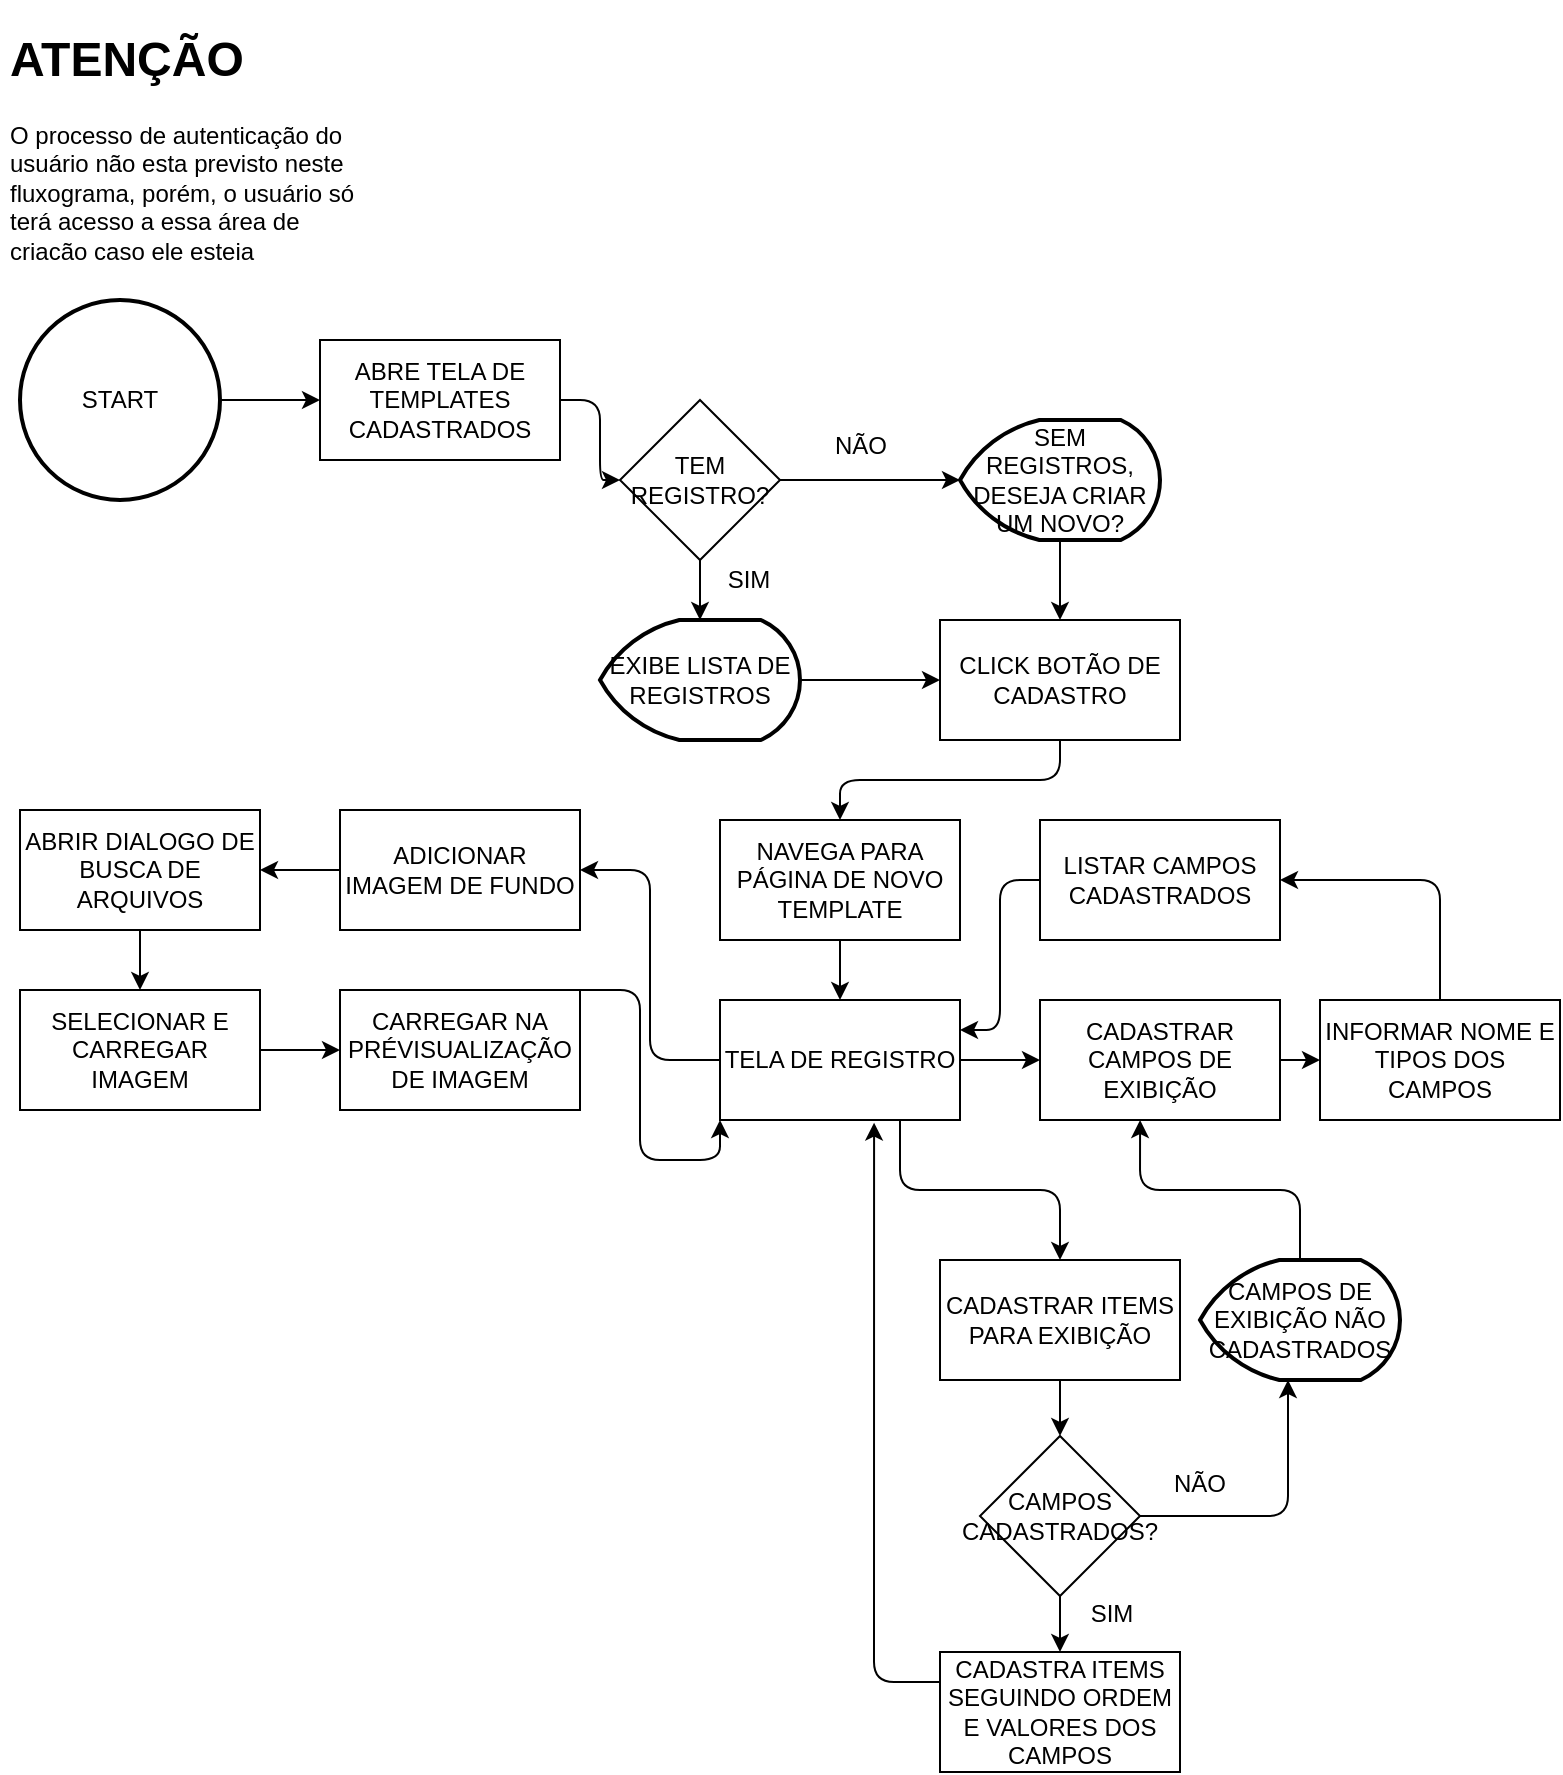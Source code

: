 <mxfile version="13.9.3" type="github">
  <diagram id="C5RBs43oDa-KdzZeNtuy" name="Page-1">
    <mxGraphModel dx="1736" dy="964" grid="1" gridSize="10" guides="1" tooltips="1" connect="1" arrows="1" fold="1" page="1" pageScale="1" pageWidth="827" pageHeight="1169" math="0" shadow="0">
      <root>
        <mxCell id="WIyWlLk6GJQsqaUBKTNV-0" />
        <mxCell id="WIyWlLk6GJQsqaUBKTNV-1" parent="WIyWlLk6GJQsqaUBKTNV-0" />
        <mxCell id="sGQGMvf4_0nQZH8boH3v-2" value="&lt;h1&gt;&lt;span&gt;ATENÇÃO&lt;/span&gt;&lt;/h1&gt;&lt;div&gt;&lt;span&gt;O processo de autenticação do usuário não esta previsto neste fluxograma, porém, o usuário só terá acesso a essa área de criação caso ele esteja autenticado e autorizado.&amp;nbsp;&lt;/span&gt;&lt;/div&gt;" style="text;html=1;strokeColor=none;fillColor=none;spacing=5;spacingTop=-20;whiteSpace=wrap;overflow=hidden;" vertex="1" parent="WIyWlLk6GJQsqaUBKTNV-1">
          <mxGeometry x="40" y="40" width="190" height="120" as="geometry" />
        </mxCell>
        <mxCell id="sGQGMvf4_0nQZH8boH3v-9" value="" style="edgeStyle=orthogonalEdgeStyle;orthogonalLoop=1;jettySize=auto;html=1;" edge="1" parent="WIyWlLk6GJQsqaUBKTNV-1" source="sGQGMvf4_0nQZH8boH3v-3" target="sGQGMvf4_0nQZH8boH3v-8">
          <mxGeometry relative="1" as="geometry" />
        </mxCell>
        <mxCell id="sGQGMvf4_0nQZH8boH3v-3" value="ABRE TELA DE TEMPLATES CADASTRADOS" style="whiteSpace=wrap;html=1;" vertex="1" parent="WIyWlLk6GJQsqaUBKTNV-1">
          <mxGeometry x="200" y="200" width="120" height="60" as="geometry" />
        </mxCell>
        <mxCell id="sGQGMvf4_0nQZH8boH3v-13" value="" style="edgeStyle=orthogonalEdgeStyle;orthogonalLoop=1;jettySize=auto;html=1;" edge="1" parent="WIyWlLk6GJQsqaUBKTNV-1" source="sGQGMvf4_0nQZH8boH3v-8" target="sGQGMvf4_0nQZH8boH3v-30">
          <mxGeometry relative="1" as="geometry">
            <mxPoint x="390" y="340" as="targetPoint" />
          </mxGeometry>
        </mxCell>
        <mxCell id="sGQGMvf4_0nQZH8boH3v-15" value="" style="edgeStyle=orthogonalEdgeStyle;orthogonalLoop=1;jettySize=auto;html=1;entryX=0;entryY=0.5;entryDx=0;entryDy=0;entryPerimeter=0;" edge="1" parent="WIyWlLk6GJQsqaUBKTNV-1" source="sGQGMvf4_0nQZH8boH3v-8" target="sGQGMvf4_0nQZH8boH3v-24">
          <mxGeometry relative="1" as="geometry">
            <mxPoint x="490" y="270" as="targetPoint" />
            <Array as="points">
              <mxPoint x="520" y="270" />
            </Array>
          </mxGeometry>
        </mxCell>
        <mxCell id="sGQGMvf4_0nQZH8boH3v-8" value="TEM REGISTRO?" style="rhombus;whiteSpace=wrap;html=1;" vertex="1" parent="WIyWlLk6GJQsqaUBKTNV-1">
          <mxGeometry x="350" y="230" width="80" height="80" as="geometry" />
        </mxCell>
        <mxCell id="sGQGMvf4_0nQZH8boH3v-11" value="SIM" style="text;html=1;align=center;verticalAlign=middle;resizable=0;points=[];autosize=1;" vertex="1" parent="WIyWlLk6GJQsqaUBKTNV-1">
          <mxGeometry x="394" y="310" width="40" height="20" as="geometry" />
        </mxCell>
        <mxCell id="sGQGMvf4_0nQZH8boH3v-19" style="edgeStyle=orthogonalEdgeStyle;orthogonalLoop=1;jettySize=auto;html=1;exitX=1;exitY=0.5;exitDx=0;exitDy=0;exitPerimeter=0;" edge="1" parent="WIyWlLk6GJQsqaUBKTNV-1" source="sGQGMvf4_0nQZH8boH3v-30" target="sGQGMvf4_0nQZH8boH3v-17">
          <mxGeometry relative="1" as="geometry">
            <mxPoint x="450" y="370" as="sourcePoint" />
          </mxGeometry>
        </mxCell>
        <mxCell id="sGQGMvf4_0nQZH8boH3v-18" value="" style="edgeStyle=orthogonalEdgeStyle;orthogonalLoop=1;jettySize=auto;html=1;" edge="1" parent="WIyWlLk6GJQsqaUBKTNV-1" source="sGQGMvf4_0nQZH8boH3v-24" target="sGQGMvf4_0nQZH8boH3v-17">
          <mxGeometry relative="1" as="geometry">
            <mxPoint x="550" y="300" as="sourcePoint" />
          </mxGeometry>
        </mxCell>
        <mxCell id="sGQGMvf4_0nQZH8boH3v-21" value="" style="edgeStyle=orthogonalEdgeStyle;orthogonalLoop=1;jettySize=auto;html=1;" edge="1" parent="WIyWlLk6GJQsqaUBKTNV-1" source="sGQGMvf4_0nQZH8boH3v-17" target="sGQGMvf4_0nQZH8boH3v-20">
          <mxGeometry relative="1" as="geometry" />
        </mxCell>
        <mxCell id="sGQGMvf4_0nQZH8boH3v-17" value="CLICK BOTÃO DE CADASTRO" style="whiteSpace=wrap;html=1;" vertex="1" parent="WIyWlLk6GJQsqaUBKTNV-1">
          <mxGeometry x="510" y="340" width="120" height="60" as="geometry" />
        </mxCell>
        <mxCell id="sGQGMvf4_0nQZH8boH3v-32" value="" style="edgeStyle=orthogonalEdgeStyle;curved=0;rounded=1;sketch=0;orthogonalLoop=1;jettySize=auto;html=1;" edge="1" parent="WIyWlLk6GJQsqaUBKTNV-1" source="sGQGMvf4_0nQZH8boH3v-20" target="sGQGMvf4_0nQZH8boH3v-31">
          <mxGeometry relative="1" as="geometry" />
        </mxCell>
        <mxCell id="sGQGMvf4_0nQZH8boH3v-20" value="NAVEGA PARA PÁGINA DE NOVO TEMPLATE" style="whiteSpace=wrap;html=1;" vertex="1" parent="WIyWlLk6GJQsqaUBKTNV-1">
          <mxGeometry x="400" y="440" width="120" height="60" as="geometry" />
        </mxCell>
        <mxCell id="sGQGMvf4_0nQZH8boH3v-73" value="" style="edgeStyle=orthogonalEdgeStyle;curved=0;rounded=1;sketch=0;orthogonalLoop=1;jettySize=auto;html=1;" edge="1" parent="WIyWlLk6GJQsqaUBKTNV-1" source="sGQGMvf4_0nQZH8boH3v-22" target="sGQGMvf4_0nQZH8boH3v-3">
          <mxGeometry relative="1" as="geometry" />
        </mxCell>
        <mxCell id="sGQGMvf4_0nQZH8boH3v-22" value="START" style="strokeWidth=2;html=1;shape=mxgraph.flowchart.start_2;whiteSpace=wrap;" vertex="1" parent="WIyWlLk6GJQsqaUBKTNV-1">
          <mxGeometry x="50" y="180" width="100" height="100" as="geometry" />
        </mxCell>
        <mxCell id="sGQGMvf4_0nQZH8boH3v-24" value="SEM REGISTROS, DESEJA CRIAR UM NOVO?" style="strokeWidth=2;html=1;shape=mxgraph.flowchart.display;whiteSpace=wrap;" vertex="1" parent="WIyWlLk6GJQsqaUBKTNV-1">
          <mxGeometry x="520" y="240" width="100" height="60" as="geometry" />
        </mxCell>
        <mxCell id="sGQGMvf4_0nQZH8boH3v-29" value="NÃO" style="text;html=1;align=center;verticalAlign=middle;resizable=0;points=[];autosize=1;" vertex="1" parent="WIyWlLk6GJQsqaUBKTNV-1">
          <mxGeometry x="450" y="243" width="40" height="20" as="geometry" />
        </mxCell>
        <mxCell id="sGQGMvf4_0nQZH8boH3v-30" value="&lt;span&gt;EXIBE LISTA DE REGISTROS&lt;/span&gt;" style="strokeWidth=2;html=1;shape=mxgraph.flowchart.display;whiteSpace=wrap;rounded=0;sketch=0;" vertex="1" parent="WIyWlLk6GJQsqaUBKTNV-1">
          <mxGeometry x="340" y="340" width="100" height="60" as="geometry" />
        </mxCell>
        <mxCell id="sGQGMvf4_0nQZH8boH3v-36" value="" style="edgeStyle=orthogonalEdgeStyle;curved=0;rounded=1;sketch=0;orthogonalLoop=1;jettySize=auto;html=1;" edge="1" parent="WIyWlLk6GJQsqaUBKTNV-1" source="sGQGMvf4_0nQZH8boH3v-31" target="sGQGMvf4_0nQZH8boH3v-35">
          <mxGeometry relative="1" as="geometry" />
        </mxCell>
        <mxCell id="sGQGMvf4_0nQZH8boH3v-38" value="" style="edgeStyle=orthogonalEdgeStyle;curved=0;rounded=1;sketch=0;orthogonalLoop=1;jettySize=auto;html=1;exitX=0.75;exitY=1;exitDx=0;exitDy=0;" edge="1" parent="WIyWlLk6GJQsqaUBKTNV-1" source="sGQGMvf4_0nQZH8boH3v-31" target="sGQGMvf4_0nQZH8boH3v-37">
          <mxGeometry relative="1" as="geometry">
            <mxPoint x="480" y="600" as="sourcePoint" />
          </mxGeometry>
        </mxCell>
        <mxCell id="sGQGMvf4_0nQZH8boH3v-74" style="edgeStyle=orthogonalEdgeStyle;curved=0;rounded=1;sketch=0;orthogonalLoop=1;jettySize=auto;html=1;exitX=0;exitY=0.5;exitDx=0;exitDy=0;entryX=1;entryY=0.5;entryDx=0;entryDy=0;" edge="1" parent="WIyWlLk6GJQsqaUBKTNV-1" source="sGQGMvf4_0nQZH8boH3v-31" target="sGQGMvf4_0nQZH8boH3v-33">
          <mxGeometry relative="1" as="geometry" />
        </mxCell>
        <mxCell id="sGQGMvf4_0nQZH8boH3v-31" value="TELA DE REGISTRO" style="whiteSpace=wrap;html=1;" vertex="1" parent="WIyWlLk6GJQsqaUBKTNV-1">
          <mxGeometry x="400" y="530" width="120" height="60" as="geometry" />
        </mxCell>
        <mxCell id="sGQGMvf4_0nQZH8boH3v-56" value="" style="edgeStyle=orthogonalEdgeStyle;curved=0;rounded=1;sketch=0;orthogonalLoop=1;jettySize=auto;html=1;" edge="1" parent="WIyWlLk6GJQsqaUBKTNV-1" source="sGQGMvf4_0nQZH8boH3v-33" target="sGQGMvf4_0nQZH8boH3v-55">
          <mxGeometry relative="1" as="geometry" />
        </mxCell>
        <mxCell id="sGQGMvf4_0nQZH8boH3v-33" value="ADICIONAR IMAGEM DE FUNDO" style="whiteSpace=wrap;html=1;" vertex="1" parent="WIyWlLk6GJQsqaUBKTNV-1">
          <mxGeometry x="210" y="435" width="120" height="60" as="geometry" />
        </mxCell>
        <mxCell id="sGQGMvf4_0nQZH8boH3v-63" value="" style="edgeStyle=orthogonalEdgeStyle;curved=0;rounded=1;sketch=0;orthogonalLoop=1;jettySize=auto;html=1;" edge="1" parent="WIyWlLk6GJQsqaUBKTNV-1" source="sGQGMvf4_0nQZH8boH3v-35" target="sGQGMvf4_0nQZH8boH3v-62">
          <mxGeometry relative="1" as="geometry" />
        </mxCell>
        <mxCell id="sGQGMvf4_0nQZH8boH3v-35" value="CADASTRAR CAMPOS DE EXIBIÇÃO" style="whiteSpace=wrap;html=1;" vertex="1" parent="WIyWlLk6GJQsqaUBKTNV-1">
          <mxGeometry x="560" y="530" width="120" height="60" as="geometry" />
        </mxCell>
        <mxCell id="sGQGMvf4_0nQZH8boH3v-40" value="" style="edgeStyle=orthogonalEdgeStyle;curved=0;rounded=1;sketch=0;orthogonalLoop=1;jettySize=auto;html=1;" edge="1" parent="WIyWlLk6GJQsqaUBKTNV-1" source="sGQGMvf4_0nQZH8boH3v-37" target="sGQGMvf4_0nQZH8boH3v-39">
          <mxGeometry relative="1" as="geometry" />
        </mxCell>
        <mxCell id="sGQGMvf4_0nQZH8boH3v-37" value="CADASTRAR ITEMS PARA EXIBIÇÃO" style="whiteSpace=wrap;html=1;" vertex="1" parent="WIyWlLk6GJQsqaUBKTNV-1">
          <mxGeometry x="510" y="660" width="120" height="60" as="geometry" />
        </mxCell>
        <mxCell id="sGQGMvf4_0nQZH8boH3v-41" style="edgeStyle=orthogonalEdgeStyle;curved=0;rounded=1;sketch=0;orthogonalLoop=1;jettySize=auto;html=1;exitX=1;exitY=0.5;exitDx=0;exitDy=0;entryX=0.44;entryY=1;entryDx=0;entryDy=0;entryPerimeter=0;" edge="1" parent="WIyWlLk6GJQsqaUBKTNV-1" source="sGQGMvf4_0nQZH8boH3v-39" target="sGQGMvf4_0nQZH8boH3v-48">
          <mxGeometry relative="1" as="geometry" />
        </mxCell>
        <mxCell id="sGQGMvf4_0nQZH8boH3v-45" value="" style="edgeStyle=orthogonalEdgeStyle;curved=0;rounded=1;sketch=0;orthogonalLoop=1;jettySize=auto;html=1;" edge="1" parent="WIyWlLk6GJQsqaUBKTNV-1" source="sGQGMvf4_0nQZH8boH3v-39" target="sGQGMvf4_0nQZH8boH3v-44">
          <mxGeometry relative="1" as="geometry" />
        </mxCell>
        <mxCell id="sGQGMvf4_0nQZH8boH3v-39" value="CAMPOS CADASTRADOS?" style="rhombus;whiteSpace=wrap;html=1;" vertex="1" parent="WIyWlLk6GJQsqaUBKTNV-1">
          <mxGeometry x="530" y="748" width="80" height="80" as="geometry" />
        </mxCell>
        <mxCell id="sGQGMvf4_0nQZH8boH3v-43" value="NÃO" style="text;html=1;strokeColor=none;fillColor=none;align=center;verticalAlign=middle;whiteSpace=wrap;rounded=0;sketch=0;" vertex="1" parent="WIyWlLk6GJQsqaUBKTNV-1">
          <mxGeometry x="620" y="762" width="40" height="20" as="geometry" />
        </mxCell>
        <mxCell id="sGQGMvf4_0nQZH8boH3v-70" style="edgeStyle=orthogonalEdgeStyle;curved=0;rounded=1;sketch=0;orthogonalLoop=1;jettySize=auto;html=1;exitX=0;exitY=0.25;exitDx=0;exitDy=0;entryX=0.642;entryY=1.022;entryDx=0;entryDy=0;entryPerimeter=0;" edge="1" parent="WIyWlLk6GJQsqaUBKTNV-1" source="sGQGMvf4_0nQZH8boH3v-44" target="sGQGMvf4_0nQZH8boH3v-31">
          <mxGeometry relative="1" as="geometry" />
        </mxCell>
        <mxCell id="sGQGMvf4_0nQZH8boH3v-44" value="CADASTRA ITEMS SEGUINDO ORDEM E VALORES DOS CAMPOS" style="whiteSpace=wrap;html=1;" vertex="1" parent="WIyWlLk6GJQsqaUBKTNV-1">
          <mxGeometry x="510" y="856" width="120" height="60" as="geometry" />
        </mxCell>
        <mxCell id="sGQGMvf4_0nQZH8boH3v-46" value="SIM" style="text;html=1;strokeColor=none;fillColor=none;align=center;verticalAlign=middle;whiteSpace=wrap;rounded=0;sketch=0;" vertex="1" parent="WIyWlLk6GJQsqaUBKTNV-1">
          <mxGeometry x="576" y="827" width="40" height="20" as="geometry" />
        </mxCell>
        <mxCell id="sGQGMvf4_0nQZH8boH3v-54" value="" style="edgeStyle=orthogonalEdgeStyle;curved=0;rounded=1;sketch=0;orthogonalLoop=1;jettySize=auto;html=1;entryX=0.417;entryY=1;entryDx=0;entryDy=0;entryPerimeter=0;" edge="1" parent="WIyWlLk6GJQsqaUBKTNV-1" source="sGQGMvf4_0nQZH8boH3v-48" target="sGQGMvf4_0nQZH8boH3v-35">
          <mxGeometry relative="1" as="geometry" />
        </mxCell>
        <mxCell id="sGQGMvf4_0nQZH8boH3v-48" value="CAMPOS DE EXIBIÇÃO NÃO CADASTRADOS" style="strokeWidth=2;html=1;shape=mxgraph.flowchart.display;whiteSpace=wrap;rounded=0;sketch=0;" vertex="1" parent="WIyWlLk6GJQsqaUBKTNV-1">
          <mxGeometry x="640" y="660" width="100" height="60" as="geometry" />
        </mxCell>
        <mxCell id="sGQGMvf4_0nQZH8boH3v-58" value="" style="edgeStyle=orthogonalEdgeStyle;curved=0;rounded=1;sketch=0;orthogonalLoop=1;jettySize=auto;html=1;" edge="1" parent="WIyWlLk6GJQsqaUBKTNV-1" source="sGQGMvf4_0nQZH8boH3v-55" target="sGQGMvf4_0nQZH8boH3v-57">
          <mxGeometry relative="1" as="geometry" />
        </mxCell>
        <mxCell id="sGQGMvf4_0nQZH8boH3v-55" value="ABRIR DIALOGO DE BUSCA DE ARQUIVOS" style="whiteSpace=wrap;html=1;" vertex="1" parent="WIyWlLk6GJQsqaUBKTNV-1">
          <mxGeometry x="50" y="435" width="120" height="60" as="geometry" />
        </mxCell>
        <mxCell id="sGQGMvf4_0nQZH8boH3v-60" value="" style="edgeStyle=orthogonalEdgeStyle;curved=0;rounded=1;sketch=0;orthogonalLoop=1;jettySize=auto;html=1;" edge="1" parent="WIyWlLk6GJQsqaUBKTNV-1" source="sGQGMvf4_0nQZH8boH3v-57" target="sGQGMvf4_0nQZH8boH3v-59">
          <mxGeometry relative="1" as="geometry" />
        </mxCell>
        <mxCell id="sGQGMvf4_0nQZH8boH3v-57" value="SELECIONAR E CARREGAR IMAGEM" style="whiteSpace=wrap;html=1;" vertex="1" parent="WIyWlLk6GJQsqaUBKTNV-1">
          <mxGeometry x="50" y="525" width="120" height="60" as="geometry" />
        </mxCell>
        <mxCell id="sGQGMvf4_0nQZH8boH3v-61" style="edgeStyle=orthogonalEdgeStyle;curved=0;rounded=1;sketch=0;orthogonalLoop=1;jettySize=auto;html=1;exitX=1;exitY=0;exitDx=0;exitDy=0;entryX=0;entryY=1;entryDx=0;entryDy=0;" edge="1" parent="WIyWlLk6GJQsqaUBKTNV-1" source="sGQGMvf4_0nQZH8boH3v-59" target="sGQGMvf4_0nQZH8boH3v-31">
          <mxGeometry relative="1" as="geometry">
            <Array as="points">
              <mxPoint x="360" y="610" />
              <mxPoint x="400" y="610" />
            </Array>
          </mxGeometry>
        </mxCell>
        <mxCell id="sGQGMvf4_0nQZH8boH3v-59" value="CARREGAR NA PRÉVISUALIZAÇÃO DE IMAGEM" style="whiteSpace=wrap;html=1;" vertex="1" parent="WIyWlLk6GJQsqaUBKTNV-1">
          <mxGeometry x="210" y="525" width="120" height="60" as="geometry" />
        </mxCell>
        <mxCell id="sGQGMvf4_0nQZH8boH3v-68" style="edgeStyle=orthogonalEdgeStyle;curved=0;rounded=1;sketch=0;orthogonalLoop=1;jettySize=auto;html=1;exitX=0.5;exitY=0;exitDx=0;exitDy=0;entryX=1;entryY=0.5;entryDx=0;entryDy=0;" edge="1" parent="WIyWlLk6GJQsqaUBKTNV-1" source="sGQGMvf4_0nQZH8boH3v-62" target="sGQGMvf4_0nQZH8boH3v-64">
          <mxGeometry relative="1" as="geometry" />
        </mxCell>
        <mxCell id="sGQGMvf4_0nQZH8boH3v-62" value="INFORMAR NOME E TIPOS DOS CAMPOS" style="whiteSpace=wrap;html=1;" vertex="1" parent="WIyWlLk6GJQsqaUBKTNV-1">
          <mxGeometry x="700" y="530" width="120" height="60" as="geometry" />
        </mxCell>
        <mxCell id="sGQGMvf4_0nQZH8boH3v-69" style="edgeStyle=orthogonalEdgeStyle;curved=0;rounded=1;sketch=0;orthogonalLoop=1;jettySize=auto;html=1;exitX=0;exitY=0.5;exitDx=0;exitDy=0;entryX=1;entryY=0.25;entryDx=0;entryDy=0;" edge="1" parent="WIyWlLk6GJQsqaUBKTNV-1" source="sGQGMvf4_0nQZH8boH3v-64" target="sGQGMvf4_0nQZH8boH3v-31">
          <mxGeometry relative="1" as="geometry" />
        </mxCell>
        <mxCell id="sGQGMvf4_0nQZH8boH3v-64" value="LISTAR CAMPOS CADASTRADOS" style="whiteSpace=wrap;html=1;" vertex="1" parent="WIyWlLk6GJQsqaUBKTNV-1">
          <mxGeometry x="560" y="440" width="120" height="60" as="geometry" />
        </mxCell>
      </root>
    </mxGraphModel>
  </diagram>
</mxfile>
